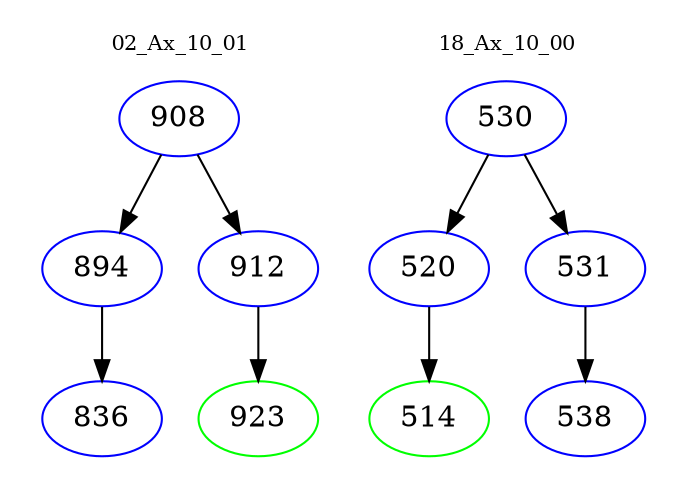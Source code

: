 digraph{
subgraph cluster_0 {
color = white
label = "02_Ax_10_01";
fontsize=10;
T0_908 [label="908", color="blue"]
T0_908 -> T0_894 [color="black"]
T0_894 [label="894", color="blue"]
T0_894 -> T0_836 [color="black"]
T0_836 [label="836", color="blue"]
T0_908 -> T0_912 [color="black"]
T0_912 [label="912", color="blue"]
T0_912 -> T0_923 [color="black"]
T0_923 [label="923", color="green"]
}
subgraph cluster_1 {
color = white
label = "18_Ax_10_00";
fontsize=10;
T1_530 [label="530", color="blue"]
T1_530 -> T1_520 [color="black"]
T1_520 [label="520", color="blue"]
T1_520 -> T1_514 [color="black"]
T1_514 [label="514", color="green"]
T1_530 -> T1_531 [color="black"]
T1_531 [label="531", color="blue"]
T1_531 -> T1_538 [color="black"]
T1_538 [label="538", color="blue"]
}
}
